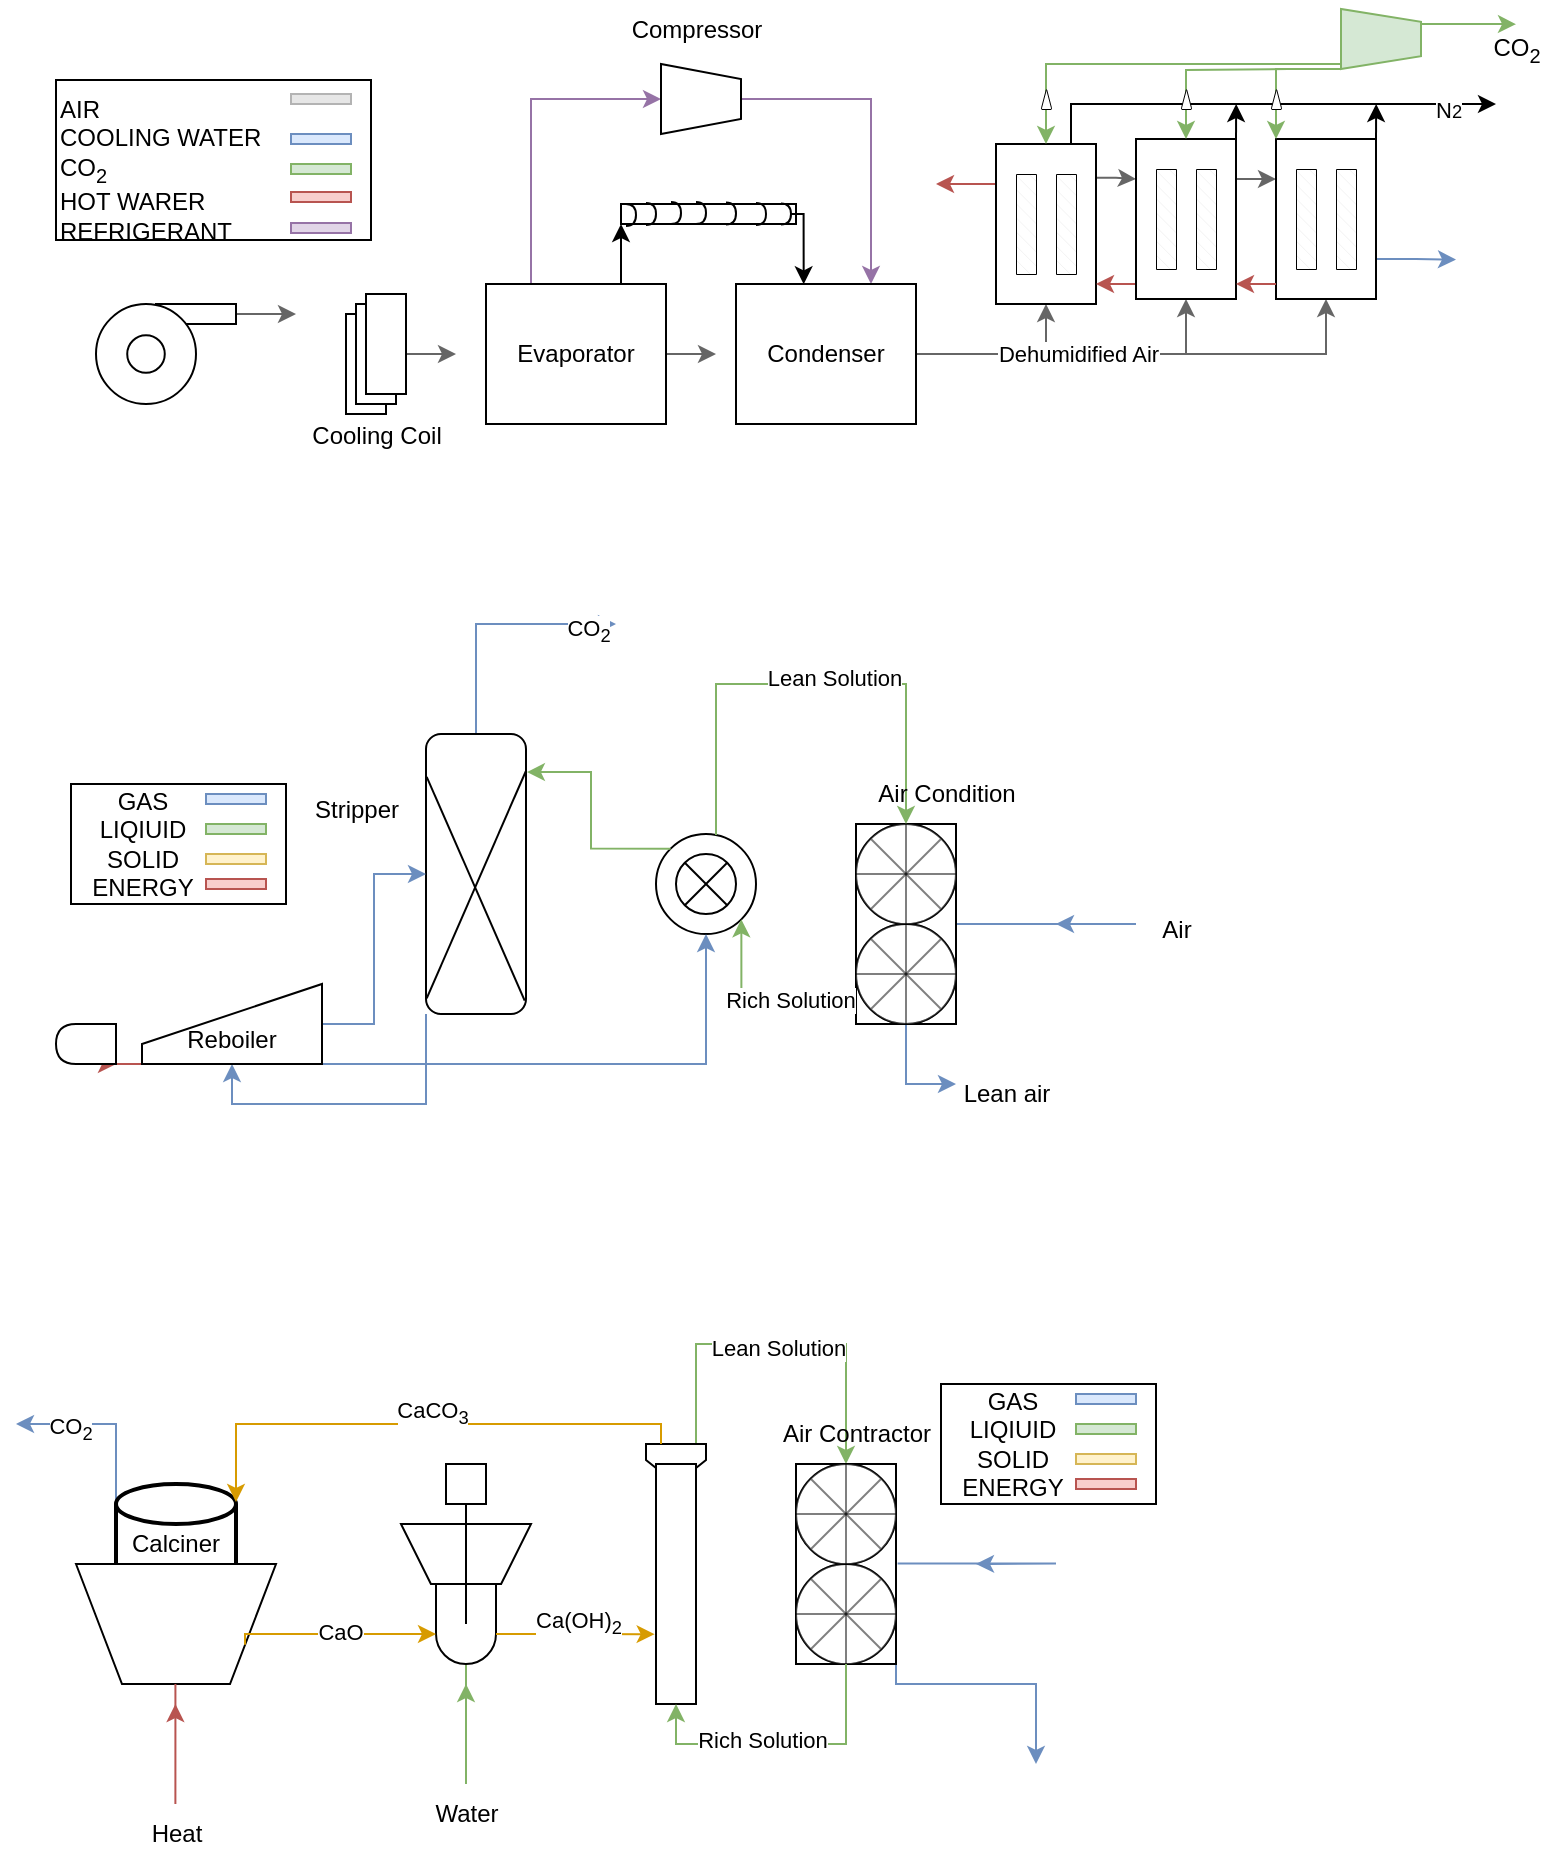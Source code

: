 <mxfile version="24.7.13">
  <diagram name="Page-1" id="CKIFZ2U0hHsz00CgBu6t">
    <mxGraphModel dx="1653" dy="2134" grid="1" gridSize="10" guides="1" tooltips="1" connect="1" arrows="1" fold="1" page="1" pageScale="1" pageWidth="850" pageHeight="1100" math="0" shadow="0">
      <root>
        <mxCell id="0" />
        <mxCell id="1" parent="0" />
        <mxCell id="GlNcMHuyYuU29b3WjzEd-42" style="edgeStyle=orthogonalEdgeStyle;rounded=0;orthogonalLoop=1;jettySize=auto;html=1;entryX=0.5;entryY=0;entryDx=0;entryDy=0;exitX=0.25;exitY=1;exitDx=0;exitDy=0;fillColor=#d5e8d4;strokeColor=#82b366;" edge="1" parent="1" source="GlNcMHuyYuU29b3WjzEd-16" target="GlNcMHuyYuU29b3WjzEd-13">
          <mxGeometry relative="1" as="geometry">
            <Array as="points">
              <mxPoint x="920" y="590" />
              <mxPoint x="920" y="540" />
              <mxPoint x="995" y="540" />
            </Array>
          </mxGeometry>
        </mxCell>
        <mxCell id="GlNcMHuyYuU29b3WjzEd-116" value="Lean Solution" style="edgeLabel;html=1;align=center;verticalAlign=middle;resizable=0;points=[];" vertex="1" connectable="0" parent="GlNcMHuyYuU29b3WjzEd-42">
          <mxGeometry x="-0.007" y="-2" relative="1" as="geometry">
            <mxPoint as="offset" />
          </mxGeometry>
        </mxCell>
        <mxCell id="GlNcMHuyYuU29b3WjzEd-16" value="" style="shape=loopLimit;whiteSpace=wrap;html=1;rotation=-180;" vertex="1" parent="1">
          <mxGeometry x="895" y="590" width="30" height="20" as="geometry" />
        </mxCell>
        <mxCell id="GlNcMHuyYuU29b3WjzEd-108" style="edgeStyle=orthogonalEdgeStyle;rounded=0;orthogonalLoop=1;jettySize=auto;html=1;exitX=0.093;exitY=0.28;exitDx=0;exitDy=0;exitPerimeter=0;fillColor=#dae8fc;strokeColor=#6c8ebf;" edge="1" parent="1" source="GlNcMHuyYuU29b3WjzEd-5">
          <mxGeometry relative="1" as="geometry">
            <mxPoint x="580" y="580" as="targetPoint" />
            <Array as="points">
              <mxPoint x="630" y="627" />
              <mxPoint x="630" y="580" />
            </Array>
          </mxGeometry>
        </mxCell>
        <mxCell id="GlNcMHuyYuU29b3WjzEd-109" value="CO&lt;sub&gt;2&lt;/sub&gt;" style="edgeLabel;html=1;align=center;verticalAlign=middle;resizable=0;points=[];" vertex="1" connectable="0" parent="GlNcMHuyYuU29b3WjzEd-108">
          <mxGeometry x="0.472" y="3" relative="1" as="geometry">
            <mxPoint as="offset" />
          </mxGeometry>
        </mxCell>
        <mxCell id="GlNcMHuyYuU29b3WjzEd-5" value="Calciner" style="strokeWidth=2;html=1;shape=mxgraph.flowchart.database;whiteSpace=wrap;" vertex="1" parent="1">
          <mxGeometry x="630" y="610" width="60" height="60" as="geometry" />
        </mxCell>
        <mxCell id="GlNcMHuyYuU29b3WjzEd-4" value="" style="verticalLabelPosition=middle;verticalAlign=middle;html=1;shape=trapezoid;perimeter=trapezoidPerimeter;whiteSpace=wrap;size=0.23;arcSize=10;flipV=1;labelPosition=center;align=center;" vertex="1" parent="1">
          <mxGeometry x="610" y="650" width="100" height="60" as="geometry" />
        </mxCell>
        <mxCell id="GlNcMHuyYuU29b3WjzEd-51" style="edgeStyle=orthogonalEdgeStyle;rounded=0;orthogonalLoop=1;jettySize=auto;html=1;exitX=0.5;exitY=1;exitDx=0;exitDy=0;exitPerimeter=0;fillColor=#d5e8d4;strokeColor=#82b366;" edge="1" parent="1" source="GlNcMHuyYuU29b3WjzEd-6">
          <mxGeometry relative="1" as="geometry">
            <mxPoint x="805" y="710" as="targetPoint" />
            <Array as="points">
              <mxPoint x="805" y="760" />
              <mxPoint x="805" y="760" />
            </Array>
          </mxGeometry>
        </mxCell>
        <mxCell id="GlNcMHuyYuU29b3WjzEd-6" value="" style="shape=cylinder3;whiteSpace=wrap;html=1;boundedLbl=1;backgroundOutline=1;size=15;lid=0;" vertex="1" parent="1">
          <mxGeometry x="790" y="630" width="30" height="70" as="geometry" />
        </mxCell>
        <mxCell id="GlNcMHuyYuU29b3WjzEd-7" value="" style="verticalLabelPosition=middle;verticalAlign=middle;html=1;shape=trapezoid;perimeter=trapezoidPerimeter;whiteSpace=wrap;size=0.23;arcSize=10;flipV=1;labelPosition=center;align=center;" vertex="1" parent="1">
          <mxGeometry x="772.5" y="630" width="65" height="30" as="geometry" />
        </mxCell>
        <mxCell id="GlNcMHuyYuU29b3WjzEd-9" value="" style="verticalLabelPosition=bottom;verticalAlign=top;html=1;shape=mxgraph.basic.rect;fillColor2=none;strokeWidth=1;size=20;indent=5;" vertex="1" parent="1">
          <mxGeometry x="900" y="600" width="20" height="120" as="geometry" />
        </mxCell>
        <mxCell id="GlNcMHuyYuU29b3WjzEd-14" value="" style="group;fillColor=#dae8fc;strokeColor=#6c8ebf;" vertex="1" connectable="0" parent="1">
          <mxGeometry x="970" y="600" width="50" height="100" as="geometry" />
        </mxCell>
        <mxCell id="GlNcMHuyYuU29b3WjzEd-41" style="edgeStyle=orthogonalEdgeStyle;rounded=0;orthogonalLoop=1;jettySize=auto;html=1;fillColor=#dae8fc;strokeColor=#6c8ebf;" edge="1" parent="GlNcMHuyYuU29b3WjzEd-14" source="GlNcMHuyYuU29b3WjzEd-8">
          <mxGeometry relative="1" as="geometry">
            <mxPoint x="120" y="150" as="targetPoint" />
            <Array as="points">
              <mxPoint x="50" y="110" />
              <mxPoint x="120" y="110" />
            </Array>
          </mxGeometry>
        </mxCell>
        <mxCell id="GlNcMHuyYuU29b3WjzEd-8" value="" style="verticalLabelPosition=bottom;verticalAlign=top;html=1;shape=mxgraph.basic.rect;fillColor2=none;strokeWidth=1;size=20;indent=5;" vertex="1" parent="GlNcMHuyYuU29b3WjzEd-14">
          <mxGeometry width="50" height="100" as="geometry" />
        </mxCell>
        <mxCell id="GlNcMHuyYuU29b3WjzEd-10" value="" style="shape=sumEllipse;perimeter=ellipsePerimeter;whiteSpace=wrap;html=1;backgroundOutline=1;" vertex="1" parent="GlNcMHuyYuU29b3WjzEd-14">
          <mxGeometry y="50" width="50" height="50" as="geometry" />
        </mxCell>
        <mxCell id="GlNcMHuyYuU29b3WjzEd-11" value="" style="shape=orEllipse;perimeter=ellipsePerimeter;whiteSpace=wrap;html=1;backgroundOutline=1;opacity=50;" vertex="1" parent="GlNcMHuyYuU29b3WjzEd-14">
          <mxGeometry y="50" width="50" height="50" as="geometry" />
        </mxCell>
        <mxCell id="GlNcMHuyYuU29b3WjzEd-12" value="" style="shape=sumEllipse;perimeter=ellipsePerimeter;whiteSpace=wrap;html=1;backgroundOutline=1;" vertex="1" parent="GlNcMHuyYuU29b3WjzEd-14">
          <mxGeometry width="50" height="50" as="geometry" />
        </mxCell>
        <mxCell id="GlNcMHuyYuU29b3WjzEd-13" value="" style="shape=orEllipse;perimeter=ellipsePerimeter;whiteSpace=wrap;html=1;backgroundOutline=1;opacity=50;" vertex="1" parent="GlNcMHuyYuU29b3WjzEd-14">
          <mxGeometry width="50" height="50" as="geometry" />
        </mxCell>
        <mxCell id="GlNcMHuyYuU29b3WjzEd-29" style="edgeStyle=orthogonalEdgeStyle;rounded=0;orthogonalLoop=1;jettySize=auto;html=1;exitX=0;exitY=0;exitDx=0;exitDy=0;entryX=0.5;entryY=1;entryDx=0;entryDy=0;fillColor=#dae8fc;strokeColor=#6c8ebf;" edge="1" parent="1" source="GlNcMHuyYuU29b3WjzEd-17" target="GlNcMHuyYuU29b3WjzEd-25">
          <mxGeometry relative="1" as="geometry" />
        </mxCell>
        <mxCell id="GlNcMHuyYuU29b3WjzEd-31" style="edgeStyle=orthogonalEdgeStyle;rounded=0;orthogonalLoop=1;jettySize=auto;html=1;exitX=1;exitY=0.5;exitDx=0;exitDy=0;fillColor=#dae8fc;strokeColor=#6c8ebf;" edge="1" parent="1" source="GlNcMHuyYuU29b3WjzEd-17">
          <mxGeometry relative="1" as="geometry">
            <mxPoint x="880" y="180" as="targetPoint" />
            <Array as="points">
              <mxPoint x="810" y="180" />
              <mxPoint x="871" y="180" />
            </Array>
          </mxGeometry>
        </mxCell>
        <mxCell id="GlNcMHuyYuU29b3WjzEd-121" value="CO&lt;sub&gt;2&lt;/sub&gt;" style="edgeLabel;html=1;align=center;verticalAlign=middle;resizable=0;points=[];" vertex="1" connectable="0" parent="GlNcMHuyYuU29b3WjzEd-31">
          <mxGeometry x="0.764" y="-4" relative="1" as="geometry">
            <mxPoint as="offset" />
          </mxGeometry>
        </mxCell>
        <mxCell id="GlNcMHuyYuU29b3WjzEd-17" value="" style="rounded=1;whiteSpace=wrap;html=1;rotation=-90;" vertex="1" parent="1">
          <mxGeometry x="740" y="280" width="140" height="50" as="geometry" />
        </mxCell>
        <mxCell id="GlNcMHuyYuU29b3WjzEd-18" value="" style="group" vertex="1" connectable="0" parent="1">
          <mxGeometry x="1000" y="280" width="50" height="100" as="geometry" />
        </mxCell>
        <mxCell id="GlNcMHuyYuU29b3WjzEd-36" style="edgeStyle=orthogonalEdgeStyle;rounded=0;orthogonalLoop=1;jettySize=auto;html=1;fillColor=#dae8fc;strokeColor=#6c8ebf;" edge="1" parent="GlNcMHuyYuU29b3WjzEd-18" source="GlNcMHuyYuU29b3WjzEd-19">
          <mxGeometry relative="1" as="geometry">
            <mxPoint x="50" y="130" as="targetPoint" />
            <Array as="points">
              <mxPoint x="25" y="130" />
            </Array>
          </mxGeometry>
        </mxCell>
        <mxCell id="GlNcMHuyYuU29b3WjzEd-37" style="edgeStyle=orthogonalEdgeStyle;rounded=0;orthogonalLoop=1;jettySize=auto;html=1;flowAnimation=0;fillColor=#dae8fc;strokeColor=#6c8ebf;" edge="1" parent="GlNcMHuyYuU29b3WjzEd-18" source="GlNcMHuyYuU29b3WjzEd-19">
          <mxGeometry relative="1" as="geometry">
            <mxPoint x="100" y="50" as="targetPoint" />
            <Array as="points">
              <mxPoint x="140" y="50" />
              <mxPoint x="140" y="50" />
            </Array>
          </mxGeometry>
        </mxCell>
        <mxCell id="GlNcMHuyYuU29b3WjzEd-19" value="" style="verticalLabelPosition=bottom;verticalAlign=top;html=1;shape=mxgraph.basic.rect;fillColor2=none;strokeWidth=1;size=20;indent=5;" vertex="1" parent="GlNcMHuyYuU29b3WjzEd-18">
          <mxGeometry width="50" height="100" as="geometry" />
        </mxCell>
        <mxCell id="GlNcMHuyYuU29b3WjzEd-20" value="" style="shape=sumEllipse;perimeter=ellipsePerimeter;whiteSpace=wrap;html=1;backgroundOutline=1;" vertex="1" parent="GlNcMHuyYuU29b3WjzEd-18">
          <mxGeometry y="50" width="50" height="50" as="geometry" />
        </mxCell>
        <mxCell id="GlNcMHuyYuU29b3WjzEd-21" value="" style="shape=orEllipse;perimeter=ellipsePerimeter;whiteSpace=wrap;html=1;backgroundOutline=1;opacity=50;" vertex="1" parent="GlNcMHuyYuU29b3WjzEd-18">
          <mxGeometry y="50" width="50" height="50" as="geometry" />
        </mxCell>
        <mxCell id="GlNcMHuyYuU29b3WjzEd-22" value="" style="shape=sumEllipse;perimeter=ellipsePerimeter;whiteSpace=wrap;html=1;backgroundOutline=1;" vertex="1" parent="GlNcMHuyYuU29b3WjzEd-18">
          <mxGeometry width="50" height="50" as="geometry" />
        </mxCell>
        <mxCell id="GlNcMHuyYuU29b3WjzEd-23" value="" style="shape=orEllipse;perimeter=ellipsePerimeter;whiteSpace=wrap;html=1;backgroundOutline=1;opacity=50;" vertex="1" parent="GlNcMHuyYuU29b3WjzEd-18">
          <mxGeometry width="50" height="50" as="geometry" />
        </mxCell>
        <mxCell id="GlNcMHuyYuU29b3WjzEd-24" value="" style="ellipse;whiteSpace=wrap;html=1;aspect=fixed;" vertex="1" parent="1">
          <mxGeometry x="900" y="285" width="50" height="50" as="geometry" />
        </mxCell>
        <mxCell id="GlNcMHuyYuU29b3WjzEd-27" style="edgeStyle=orthogonalEdgeStyle;rounded=0;orthogonalLoop=1;jettySize=auto;html=1;exitX=0;exitY=1;exitDx=0;exitDy=0;entryX=0;entryY=0;entryDx=0;entryDy=0;fillColor=#f8cecc;strokeColor=#b85450;" edge="1" parent="1" source="GlNcMHuyYuU29b3WjzEd-25" target="GlNcMHuyYuU29b3WjzEd-26">
          <mxGeometry relative="1" as="geometry">
            <Array as="points">
              <mxPoint x="620" y="400" />
              <mxPoint x="620" y="400" />
            </Array>
          </mxGeometry>
        </mxCell>
        <mxCell id="GlNcMHuyYuU29b3WjzEd-28" style="edgeStyle=orthogonalEdgeStyle;rounded=0;orthogonalLoop=1;jettySize=auto;html=1;entryX=0.5;entryY=0;entryDx=0;entryDy=0;fillColor=#dae8fc;strokeColor=#6c8ebf;" edge="1" parent="1" source="GlNcMHuyYuU29b3WjzEd-25" target="GlNcMHuyYuU29b3WjzEd-17">
          <mxGeometry relative="1" as="geometry" />
        </mxCell>
        <mxCell id="GlNcMHuyYuU29b3WjzEd-30" style="edgeStyle=orthogonalEdgeStyle;rounded=0;orthogonalLoop=1;jettySize=auto;html=1;exitX=1;exitY=1;exitDx=0;exitDy=0;entryX=0.5;entryY=1;entryDx=0;entryDy=0;fillColor=#dae8fc;strokeColor=#6c8ebf;" edge="1" parent="1" source="GlNcMHuyYuU29b3WjzEd-25" target="GlNcMHuyYuU29b3WjzEd-24">
          <mxGeometry relative="1" as="geometry">
            <Array as="points">
              <mxPoint x="925" y="400" />
            </Array>
          </mxGeometry>
        </mxCell>
        <mxCell id="GlNcMHuyYuU29b3WjzEd-25" value="&lt;div&gt;&lt;br&gt;&lt;/div&gt;Reboiler" style="shape=manualInput;whiteSpace=wrap;html=1;" vertex="1" parent="1">
          <mxGeometry x="643" y="360" width="90" height="40" as="geometry" />
        </mxCell>
        <mxCell id="GlNcMHuyYuU29b3WjzEd-26" value="" style="shape=delay;whiteSpace=wrap;html=1;rotation=-180;" vertex="1" parent="1">
          <mxGeometry x="600" y="380" width="30" height="20" as="geometry" />
        </mxCell>
        <mxCell id="GlNcMHuyYuU29b3WjzEd-34" style="edgeStyle=orthogonalEdgeStyle;rounded=0;orthogonalLoop=1;jettySize=auto;html=1;entryX=0.5;entryY=0;entryDx=0;entryDy=0;fillColor=#d5e8d4;strokeColor=#82b366;" edge="1" parent="1" source="GlNcMHuyYuU29b3WjzEd-24" target="GlNcMHuyYuU29b3WjzEd-23">
          <mxGeometry relative="1" as="geometry">
            <Array as="points">
              <mxPoint x="930" y="210" />
              <mxPoint x="1025" y="210" />
            </Array>
          </mxGeometry>
        </mxCell>
        <mxCell id="GlNcMHuyYuU29b3WjzEd-125" value="Lean Solution" style="edgeLabel;html=1;align=center;verticalAlign=middle;resizable=0;points=[];" vertex="1" connectable="0" parent="GlNcMHuyYuU29b3WjzEd-34">
          <mxGeometry x="0.118" y="3" relative="1" as="geometry">
            <mxPoint as="offset" />
          </mxGeometry>
        </mxCell>
        <mxCell id="GlNcMHuyYuU29b3WjzEd-35" style="edgeStyle=orthogonalEdgeStyle;rounded=0;orthogonalLoop=1;jettySize=auto;html=1;entryX=1;entryY=1;entryDx=0;entryDy=0;fillColor=#d5e8d4;strokeColor=#82b366;" edge="1" parent="1" source="GlNcMHuyYuU29b3WjzEd-19" target="GlNcMHuyYuU29b3WjzEd-24">
          <mxGeometry relative="1" as="geometry">
            <Array as="points">
              <mxPoint x="943" y="370" />
            </Array>
          </mxGeometry>
        </mxCell>
        <mxCell id="GlNcMHuyYuU29b3WjzEd-126" value="Rich Solution" style="edgeLabel;html=1;align=center;verticalAlign=middle;resizable=0;points=[];" vertex="1" connectable="0" parent="GlNcMHuyYuU29b3WjzEd-35">
          <mxGeometry x="-0.335" y="-2" relative="1" as="geometry">
            <mxPoint as="offset" />
          </mxGeometry>
        </mxCell>
        <mxCell id="GlNcMHuyYuU29b3WjzEd-65" style="edgeStyle=orthogonalEdgeStyle;rounded=0;orthogonalLoop=1;jettySize=auto;html=1;fillColor=#f5f5f5;strokeColor=#666666;" edge="1" parent="1" source="GlNcMHuyYuU29b3WjzEd-39">
          <mxGeometry relative="1" as="geometry">
            <mxPoint x="930" y="45" as="targetPoint" />
          </mxGeometry>
        </mxCell>
        <mxCell id="GlNcMHuyYuU29b3WjzEd-67" style="edgeStyle=orthogonalEdgeStyle;rounded=0;orthogonalLoop=1;jettySize=auto;html=1;exitX=0.25;exitY=0;exitDx=0;exitDy=0;entryX=0.5;entryY=0;entryDx=0;entryDy=0;fillColor=#e1d5e7;strokeColor=#9673a6;" edge="1" parent="1" source="GlNcMHuyYuU29b3WjzEd-39" target="GlNcMHuyYuU29b3WjzEd-58">
          <mxGeometry relative="1" as="geometry" />
        </mxCell>
        <mxCell id="GlNcMHuyYuU29b3WjzEd-69" style="edgeStyle=orthogonalEdgeStyle;rounded=0;orthogonalLoop=1;jettySize=auto;html=1;exitX=0.75;exitY=0;exitDx=0;exitDy=0;entryX=0;entryY=1;entryDx=0;entryDy=0;" edge="1" parent="1" source="GlNcMHuyYuU29b3WjzEd-39" target="GlNcMHuyYuU29b3WjzEd-59">
          <mxGeometry relative="1" as="geometry" />
        </mxCell>
        <mxCell id="GlNcMHuyYuU29b3WjzEd-39" value="Evaporator" style="rounded=0;whiteSpace=wrap;html=1;" vertex="1" parent="1">
          <mxGeometry x="815" y="10" width="90" height="70" as="geometry" />
        </mxCell>
        <mxCell id="GlNcMHuyYuU29b3WjzEd-40" style="edgeStyle=orthogonalEdgeStyle;rounded=0;orthogonalLoop=1;jettySize=auto;html=1;entryX=0.5;entryY=1;entryDx=0;entryDy=0;entryPerimeter=0;fillColor=#d5e8d4;strokeColor=#82b366;" edge="1" parent="1" source="GlNcMHuyYuU29b3WjzEd-8" target="GlNcMHuyYuU29b3WjzEd-9">
          <mxGeometry relative="1" as="geometry">
            <Array as="points">
              <mxPoint x="995" y="740" />
              <mxPoint x="910" y="740" />
            </Array>
          </mxGeometry>
        </mxCell>
        <mxCell id="GlNcMHuyYuU29b3WjzEd-117" value="Rich Solution" style="edgeLabel;html=1;align=center;verticalAlign=middle;resizable=0;points=[];" vertex="1" connectable="0" parent="GlNcMHuyYuU29b3WjzEd-40">
          <mxGeometry x="0.138" y="-2" relative="1" as="geometry">
            <mxPoint as="offset" />
          </mxGeometry>
        </mxCell>
        <mxCell id="GlNcMHuyYuU29b3WjzEd-43" style="edgeStyle=orthogonalEdgeStyle;rounded=0;orthogonalLoop=1;jettySize=auto;html=1;exitX=0.75;exitY=1;exitDx=0;exitDy=0;entryX=1;entryY=0.15;entryDx=0;entryDy=0;entryPerimeter=0;fillColor=#ffe6cc;strokeColor=#d79b00;" edge="1" parent="1" source="GlNcMHuyYuU29b3WjzEd-16" target="GlNcMHuyYuU29b3WjzEd-5">
          <mxGeometry relative="1" as="geometry">
            <Array as="points">
              <mxPoint x="902" y="580" />
              <mxPoint x="690" y="580" />
            </Array>
          </mxGeometry>
        </mxCell>
        <mxCell id="GlNcMHuyYuU29b3WjzEd-106" value="CaCO&lt;sub&gt;3&lt;/sub&gt;" style="edgeLabel;html=1;align=center;verticalAlign=middle;resizable=0;points=[];" vertex="1" connectable="0" parent="GlNcMHuyYuU29b3WjzEd-43">
          <mxGeometry x="-0.039" y="-5" relative="1" as="geometry">
            <mxPoint x="1" as="offset" />
          </mxGeometry>
        </mxCell>
        <mxCell id="GlNcMHuyYuU29b3WjzEd-44" value="" style="shape=image;html=1;verticalAlign=top;verticalLabelPosition=bottom;labelBackgroundColor=#ffffff;imageAspect=0;aspect=fixed;image=https://cdn2.iconfinder.com/data/icons/boxicons-regular-vol-2/24/bx-infinite-128.png" vertex="1" parent="1">
          <mxGeometry x="795" y="670" width="20" height="20" as="geometry" />
        </mxCell>
        <mxCell id="GlNcMHuyYuU29b3WjzEd-45" value="" style="rounded=0;whiteSpace=wrap;html=1;" vertex="1" parent="1">
          <mxGeometry x="795" y="600" width="20" height="20" as="geometry" />
        </mxCell>
        <mxCell id="GlNcMHuyYuU29b3WjzEd-46" value="" style="endArrow=none;html=1;rounded=0;entryX=0.5;entryY=1;entryDx=0;entryDy=0;" edge="1" parent="1" target="GlNcMHuyYuU29b3WjzEd-45">
          <mxGeometry width="50" height="50" relative="1" as="geometry">
            <mxPoint x="805" y="680" as="sourcePoint" />
            <mxPoint x="620" y="600" as="targetPoint" />
          </mxGeometry>
        </mxCell>
        <mxCell id="GlNcMHuyYuU29b3WjzEd-49" style="edgeStyle=orthogonalEdgeStyle;rounded=0;orthogonalLoop=1;jettySize=auto;html=1;exitX=1;exitY=1;exitDx=0;exitDy=-15;exitPerimeter=0;entryX=-0.033;entryY=0.709;entryDx=0;entryDy=0;entryPerimeter=0;fillColor=#ffe6cc;strokeColor=#d79b00;" edge="1" parent="1" source="GlNcMHuyYuU29b3WjzEd-6" target="GlNcMHuyYuU29b3WjzEd-9">
          <mxGeometry relative="1" as="geometry" />
        </mxCell>
        <mxCell id="GlNcMHuyYuU29b3WjzEd-113" value="Ca(OH)&lt;sub&gt;2&lt;/sub&gt;" style="edgeLabel;html=1;align=center;verticalAlign=middle;resizable=0;points=[];" vertex="1" connectable="0" parent="GlNcMHuyYuU29b3WjzEd-49">
          <mxGeometry x="0.299" relative="1" as="geometry">
            <mxPoint x="-11" y="-5" as="offset" />
          </mxGeometry>
        </mxCell>
        <mxCell id="GlNcMHuyYuU29b3WjzEd-50" style="edgeStyle=orthogonalEdgeStyle;rounded=0;orthogonalLoop=1;jettySize=auto;html=1;exitX=1;exitY=0.75;exitDx=0;exitDy=0;entryX=0;entryY=1;entryDx=0;entryDy=-15;entryPerimeter=0;fillColor=#ffe6cc;strokeColor=#d79b00;" edge="1" parent="1" source="GlNcMHuyYuU29b3WjzEd-4" target="GlNcMHuyYuU29b3WjzEd-6">
          <mxGeometry relative="1" as="geometry">
            <Array as="points">
              <mxPoint x="695" y="685" />
            </Array>
          </mxGeometry>
        </mxCell>
        <mxCell id="GlNcMHuyYuU29b3WjzEd-112" value="CaO" style="edgeLabel;html=1;align=center;verticalAlign=middle;resizable=0;points=[];" vertex="1" connectable="0" parent="GlNcMHuyYuU29b3WjzEd-50">
          <mxGeometry x="0.053" y="1" relative="1" as="geometry">
            <mxPoint as="offset" />
          </mxGeometry>
        </mxCell>
        <mxCell id="GlNcMHuyYuU29b3WjzEd-52" style="edgeStyle=orthogonalEdgeStyle;rounded=0;orthogonalLoop=1;jettySize=auto;html=1;exitX=0.5;exitY=1;exitDx=0;exitDy=0;exitPerimeter=0;fillColor=#f8cecc;strokeColor=#b85450;" edge="1" parent="1">
          <mxGeometry relative="1" as="geometry">
            <mxPoint x="659.71" y="720" as="targetPoint" />
            <mxPoint x="659.71" y="710" as="sourcePoint" />
            <Array as="points">
              <mxPoint x="659.71" y="770" />
              <mxPoint x="659.71" y="770" />
            </Array>
          </mxGeometry>
        </mxCell>
        <mxCell id="GlNcMHuyYuU29b3WjzEd-53" style="edgeStyle=orthogonalEdgeStyle;rounded=0;orthogonalLoop=1;jettySize=auto;html=1;exitX=1.016;exitY=0.497;exitDx=0;exitDy=0;exitPerimeter=0;fillColor=#dae8fc;strokeColor=#6c8ebf;" edge="1" parent="1" source="GlNcMHuyYuU29b3WjzEd-8">
          <mxGeometry relative="1" as="geometry">
            <mxPoint x="1060" y="650" as="targetPoint" />
            <mxPoint x="1100.04" y="620" as="sourcePoint" />
            <Array as="points">
              <mxPoint x="1100" y="650" />
            </Array>
          </mxGeometry>
        </mxCell>
        <mxCell id="GlNcMHuyYuU29b3WjzEd-55" value="" style="rounded=0;whiteSpace=wrap;html=1;align=left;" vertex="1" parent="1">
          <mxGeometry x="1042.5" y="560" width="107.5" height="60" as="geometry" />
        </mxCell>
        <mxCell id="GlNcMHuyYuU29b3WjzEd-68" style="edgeStyle=orthogonalEdgeStyle;rounded=0;orthogonalLoop=1;jettySize=auto;html=1;entryX=0.75;entryY=0;entryDx=0;entryDy=0;fillColor=#e1d5e7;strokeColor=#9673a6;" edge="1" parent="1" source="GlNcMHuyYuU29b3WjzEd-58" target="GlNcMHuyYuU29b3WjzEd-60">
          <mxGeometry relative="1" as="geometry">
            <Array as="points">
              <mxPoint x="1008" y="-82" />
            </Array>
          </mxGeometry>
        </mxCell>
        <mxCell id="GlNcMHuyYuU29b3WjzEd-58" value="" style="verticalLabelPosition=middle;verticalAlign=middle;html=1;shape=trapezoid;perimeter=trapezoidPerimeter;whiteSpace=wrap;size=0.214;arcSize=10;flipV=1;labelPosition=center;align=center;rotation=-90;" vertex="1" parent="1">
          <mxGeometry x="905" y="-102.5" width="35" height="40" as="geometry" />
        </mxCell>
        <mxCell id="GlNcMHuyYuU29b3WjzEd-59" value="" style="rounded=0;whiteSpace=wrap;html=1;" vertex="1" parent="1">
          <mxGeometry x="882.5" y="-30" width="87.5" height="10" as="geometry" />
        </mxCell>
        <mxCell id="GlNcMHuyYuU29b3WjzEd-90" style="edgeStyle=orthogonalEdgeStyle;rounded=0;orthogonalLoop=1;jettySize=auto;html=1;exitX=1;exitY=0.5;exitDx=0;exitDy=0;entryX=0.5;entryY=1;entryDx=0;entryDy=0;fillColor=#f5f5f5;strokeColor=#666666;" edge="1" parent="1" source="GlNcMHuyYuU29b3WjzEd-60" target="GlNcMHuyYuU29b3WjzEd-86">
          <mxGeometry relative="1" as="geometry" />
        </mxCell>
        <mxCell id="GlNcMHuyYuU29b3WjzEd-104" style="edgeStyle=orthogonalEdgeStyle;rounded=0;orthogonalLoop=1;jettySize=auto;html=1;entryX=0.5;entryY=1;entryDx=0;entryDy=0;fillColor=#f5f5f5;strokeColor=#666666;" edge="1" parent="1" source="GlNcMHuyYuU29b3WjzEd-60" target="GlNcMHuyYuU29b3WjzEd-97">
          <mxGeometry relative="1" as="geometry" />
        </mxCell>
        <mxCell id="GlNcMHuyYuU29b3WjzEd-105" style="edgeStyle=orthogonalEdgeStyle;rounded=0;orthogonalLoop=1;jettySize=auto;html=1;entryX=0.5;entryY=1;entryDx=0;entryDy=0;fillColor=#f5f5f5;strokeColor=#666666;" edge="1" parent="1" source="GlNcMHuyYuU29b3WjzEd-60" target="GlNcMHuyYuU29b3WjzEd-100">
          <mxGeometry relative="1" as="geometry" />
        </mxCell>
        <mxCell id="GlNcMHuyYuU29b3WjzEd-154" value="Dehumidified Air" style="edgeLabel;html=1;align=center;verticalAlign=middle;resizable=0;points=[];" vertex="1" connectable="0" parent="GlNcMHuyYuU29b3WjzEd-105">
          <mxGeometry x="-0.781" relative="1" as="geometry">
            <mxPoint x="55" as="offset" />
          </mxGeometry>
        </mxCell>
        <mxCell id="GlNcMHuyYuU29b3WjzEd-60" value="Condenser" style="rounded=0;whiteSpace=wrap;html=1;" vertex="1" parent="1">
          <mxGeometry x="940" y="10" width="90" height="70" as="geometry" />
        </mxCell>
        <mxCell id="GlNcMHuyYuU29b3WjzEd-64" style="edgeStyle=orthogonalEdgeStyle;rounded=0;orthogonalLoop=1;jettySize=auto;html=1;fillColor=#f5f5f5;strokeColor=#666666;" edge="1" parent="1" source="GlNcMHuyYuU29b3WjzEd-62">
          <mxGeometry relative="1" as="geometry">
            <mxPoint x="800" y="45" as="targetPoint" />
          </mxGeometry>
        </mxCell>
        <mxCell id="GlNcMHuyYuU29b3WjzEd-62" value="" style="verticalLabelPosition=bottom;verticalAlign=top;html=1;shape=mxgraph.basic.layered_rect;dx=10;outlineConnect=0;whiteSpace=wrap;rotation=90;" vertex="1" parent="1">
          <mxGeometry x="730" y="30" width="60" height="30" as="geometry" />
        </mxCell>
        <mxCell id="GlNcMHuyYuU29b3WjzEd-85" style="edgeStyle=orthogonalEdgeStyle;rounded=0;orthogonalLoop=1;jettySize=auto;html=1;fillColor=#f5f5f5;strokeColor=#666666;" edge="1" parent="1" source="GlNcMHuyYuU29b3WjzEd-63">
          <mxGeometry relative="1" as="geometry">
            <mxPoint x="720" y="25" as="targetPoint" />
          </mxGeometry>
        </mxCell>
        <mxCell id="GlNcMHuyYuU29b3WjzEd-63" value="" style="verticalLabelPosition=bottom;verticalAlign=top;html=1;shape=mxgraph.basic.rect;fillColor2=none;strokeWidth=1;size=20;indent=63.7;" vertex="1" parent="1">
          <mxGeometry x="650" y="20" width="40" height="10" as="geometry" />
        </mxCell>
        <mxCell id="GlNcMHuyYuU29b3WjzEd-61" value="" style="verticalLabelPosition=bottom;verticalAlign=top;html=1;shape=mxgraph.basic.donut;dx=15.61;" vertex="1" parent="1">
          <mxGeometry x="620" y="20" width="50" height="50" as="geometry" />
        </mxCell>
        <mxCell id="GlNcMHuyYuU29b3WjzEd-71" value="" style="shape=requiredInterface;html=1;verticalLabelPosition=bottom;sketch=0;" vertex="1" parent="1">
          <mxGeometry x="885" y="-30" width="5" height="11" as="geometry" />
        </mxCell>
        <mxCell id="GlNcMHuyYuU29b3WjzEd-73" value="" style="shape=requiredInterface;html=1;verticalLabelPosition=bottom;sketch=0;" vertex="1" parent="1">
          <mxGeometry x="895" y="-30.5" width="5" height="11" as="geometry" />
        </mxCell>
        <mxCell id="GlNcMHuyYuU29b3WjzEd-74" value="" style="shape=requiredInterface;html=1;verticalLabelPosition=bottom;sketch=0;" vertex="1" parent="1">
          <mxGeometry x="907.5" y="-31" width="5" height="11" as="geometry" />
        </mxCell>
        <mxCell id="GlNcMHuyYuU29b3WjzEd-75" value="" style="shape=requiredInterface;html=1;verticalLabelPosition=bottom;sketch=0;" vertex="1" parent="1">
          <mxGeometry x="920" y="-31" width="5" height="11" as="geometry" />
        </mxCell>
        <mxCell id="GlNcMHuyYuU29b3WjzEd-76" value="" style="shape=requiredInterface;html=1;verticalLabelPosition=bottom;sketch=0;" vertex="1" parent="1">
          <mxGeometry x="935" y="-30.75" width="5" height="11" as="geometry" />
        </mxCell>
        <mxCell id="GlNcMHuyYuU29b3WjzEd-77" value="" style="shape=requiredInterface;html=1;verticalLabelPosition=bottom;sketch=0;" vertex="1" parent="1">
          <mxGeometry x="950" y="-30.5" width="5" height="11" as="geometry" />
        </mxCell>
        <mxCell id="GlNcMHuyYuU29b3WjzEd-78" value="" style="shape=requiredInterface;html=1;verticalLabelPosition=bottom;sketch=0;" vertex="1" parent="1">
          <mxGeometry x="962.5" y="-30.25" width="5" height="10.5" as="geometry" />
        </mxCell>
        <mxCell id="GlNcMHuyYuU29b3WjzEd-83" style="edgeStyle=orthogonalEdgeStyle;rounded=0;orthogonalLoop=1;jettySize=auto;html=1;exitX=1;exitY=0.5;exitDx=0;exitDy=0;exitPerimeter=0;entryX=0.376;entryY=0.002;entryDx=0;entryDy=0;entryPerimeter=0;" edge="1" parent="1" source="GlNcMHuyYuU29b3WjzEd-78" target="GlNcMHuyYuU29b3WjzEd-60">
          <mxGeometry relative="1" as="geometry" />
        </mxCell>
        <mxCell id="GlNcMHuyYuU29b3WjzEd-91" style="edgeStyle=orthogonalEdgeStyle;rounded=0;orthogonalLoop=1;jettySize=auto;html=1;exitX=0;exitY=0.25;exitDx=0;exitDy=0;fillColor=#f8cecc;strokeColor=#b85450;" edge="1" parent="1" source="GlNcMHuyYuU29b3WjzEd-86">
          <mxGeometry relative="1" as="geometry">
            <mxPoint x="1040" y="-40" as="targetPoint" />
          </mxGeometry>
        </mxCell>
        <mxCell id="GlNcMHuyYuU29b3WjzEd-157" style="edgeStyle=orthogonalEdgeStyle;rounded=0;orthogonalLoop=1;jettySize=auto;html=1;exitX=1.007;exitY=0.211;exitDx=0;exitDy=0;entryX=0;entryY=0.25;entryDx=0;entryDy=0;fillColor=#f5f5f5;strokeColor=#666666;exitPerimeter=0;" edge="1" parent="1" source="GlNcMHuyYuU29b3WjzEd-86" target="GlNcMHuyYuU29b3WjzEd-97">
          <mxGeometry relative="1" as="geometry">
            <Array as="points">
              <mxPoint x="1130" y="-43" />
            </Array>
          </mxGeometry>
        </mxCell>
        <mxCell id="GlNcMHuyYuU29b3WjzEd-159" style="edgeStyle=orthogonalEdgeStyle;rounded=0;orthogonalLoop=1;jettySize=auto;html=1;exitX=0.75;exitY=0;exitDx=0;exitDy=0;" edge="1" parent="1" source="GlNcMHuyYuU29b3WjzEd-86">
          <mxGeometry relative="1" as="geometry">
            <mxPoint x="1320" y="-80" as="targetPoint" />
            <Array as="points">
              <mxPoint x="1107" y="-80" />
            </Array>
          </mxGeometry>
        </mxCell>
        <mxCell id="GlNcMHuyYuU29b3WjzEd-165" value="&lt;sub&gt;&lt;span style=&quot;font-size: 11px;&quot;&gt;N&lt;/span&gt;2&lt;/sub&gt;" style="edgeLabel;html=1;align=center;verticalAlign=middle;resizable=0;points=[];" vertex="1" connectable="0" parent="GlNcMHuyYuU29b3WjzEd-159">
          <mxGeometry x="0.795" y="-1" relative="1" as="geometry">
            <mxPoint as="offset" />
          </mxGeometry>
        </mxCell>
        <mxCell id="GlNcMHuyYuU29b3WjzEd-86" value="" style="rounded=0;whiteSpace=wrap;html=1;" vertex="1" parent="1">
          <mxGeometry x="1070" y="-60" width="50" height="80" as="geometry" />
        </mxCell>
        <mxCell id="GlNcMHuyYuU29b3WjzEd-92" style="edgeStyle=orthogonalEdgeStyle;rounded=0;orthogonalLoop=1;jettySize=auto;html=1;entryX=1;entryY=0.5;entryDx=0;entryDy=0;fillColor=#f8cecc;strokeColor=#b85450;" edge="1" parent="1">
          <mxGeometry relative="1" as="geometry">
            <mxPoint x="1140.0" y="10" as="sourcePoint" />
            <mxPoint x="1120.0" y="10" as="targetPoint" />
          </mxGeometry>
        </mxCell>
        <mxCell id="GlNcMHuyYuU29b3WjzEd-94" value="" style="verticalLabelPosition=bottom;verticalAlign=top;html=1;shape=mxgraph.basic.patternFillRect;fillStyle=diag;step=5;fillStrokeWidth=0.2;fillStrokeColor=#dddddd;rotation=-90;strokeWidth=0.5;" vertex="1" parent="1">
          <mxGeometry x="1060" y="-25" width="50" height="10" as="geometry" />
        </mxCell>
        <mxCell id="GlNcMHuyYuU29b3WjzEd-95" value="" style="verticalLabelPosition=bottom;verticalAlign=top;html=1;shape=mxgraph.basic.patternFillRect;fillStyle=diag;step=5;fillStrokeWidth=0.2;fillStrokeColor=#dddddd;rotation=-90;strokeWidth=0.5;" vertex="1" parent="1">
          <mxGeometry x="1080" y="-25" width="50" height="10" as="geometry" />
        </mxCell>
        <mxCell id="GlNcMHuyYuU29b3WjzEd-158" style="edgeStyle=orthogonalEdgeStyle;rounded=0;orthogonalLoop=1;jettySize=auto;html=1;exitX=1;exitY=0.25;exitDx=0;exitDy=0;entryX=0;entryY=0.25;entryDx=0;entryDy=0;fillColor=#f5f5f5;strokeColor=#666666;" edge="1" parent="1" source="GlNcMHuyYuU29b3WjzEd-97" target="GlNcMHuyYuU29b3WjzEd-100">
          <mxGeometry relative="1" as="geometry" />
        </mxCell>
        <mxCell id="GlNcMHuyYuU29b3WjzEd-161" style="edgeStyle=orthogonalEdgeStyle;rounded=0;orthogonalLoop=1;jettySize=auto;html=1;exitX=1;exitY=0;exitDx=0;exitDy=0;" edge="1" parent="1" source="GlNcMHuyYuU29b3WjzEd-97">
          <mxGeometry relative="1" as="geometry">
            <mxPoint x="1190.083" y="-80" as="targetPoint" />
          </mxGeometry>
        </mxCell>
        <mxCell id="GlNcMHuyYuU29b3WjzEd-97" value="" style="rounded=0;whiteSpace=wrap;html=1;" vertex="1" parent="1">
          <mxGeometry x="1140" y="-62.5" width="50" height="80" as="geometry" />
        </mxCell>
        <mxCell id="GlNcMHuyYuU29b3WjzEd-98" value="" style="verticalLabelPosition=bottom;verticalAlign=top;html=1;shape=mxgraph.basic.patternFillRect;fillStyle=diag;step=5;fillStrokeWidth=0.2;fillStrokeColor=#dddddd;rotation=-90;strokeWidth=0.5;" vertex="1" parent="1">
          <mxGeometry x="1130" y="-27.5" width="50" height="10" as="geometry" />
        </mxCell>
        <mxCell id="GlNcMHuyYuU29b3WjzEd-99" value="" style="verticalLabelPosition=bottom;verticalAlign=top;html=1;shape=mxgraph.basic.patternFillRect;fillStyle=diag;step=5;fillStrokeWidth=0.2;fillStrokeColor=#dddddd;rotation=-90;strokeWidth=0.5;" vertex="1" parent="1">
          <mxGeometry x="1150" y="-27.5" width="50" height="10" as="geometry" />
        </mxCell>
        <mxCell id="GlNcMHuyYuU29b3WjzEd-119" value="" style="endArrow=none;html=1;rounded=0;entryX=0.866;entryY=0.997;entryDx=0;entryDy=0;entryPerimeter=0;exitX=0.056;exitY=0.007;exitDx=0;exitDy=0;exitPerimeter=0;" edge="1" parent="1" source="GlNcMHuyYuU29b3WjzEd-17" target="GlNcMHuyYuU29b3WjzEd-17">
          <mxGeometry width="50" height="50" relative="1" as="geometry">
            <mxPoint x="510" y="400" as="sourcePoint" />
            <mxPoint x="560" y="350" as="targetPoint" />
          </mxGeometry>
        </mxCell>
        <mxCell id="GlNcMHuyYuU29b3WjzEd-162" style="edgeStyle=orthogonalEdgeStyle;rounded=0;orthogonalLoop=1;jettySize=auto;html=1;exitX=1;exitY=0;exitDx=0;exitDy=0;" edge="1" parent="1" source="GlNcMHuyYuU29b3WjzEd-100">
          <mxGeometry relative="1" as="geometry">
            <mxPoint x="1260.083" y="-80" as="targetPoint" />
          </mxGeometry>
        </mxCell>
        <mxCell id="GlNcMHuyYuU29b3WjzEd-201" style="edgeStyle=orthogonalEdgeStyle;rounded=0;orthogonalLoop=1;jettySize=auto;html=1;exitX=1;exitY=0.75;exitDx=0;exitDy=0;fillColor=#dae8fc;strokeColor=#6c8ebf;" edge="1" parent="1" source="GlNcMHuyYuU29b3WjzEd-100">
          <mxGeometry relative="1" as="geometry">
            <mxPoint x="1300" y="-2.2" as="targetPoint" />
          </mxGeometry>
        </mxCell>
        <mxCell id="GlNcMHuyYuU29b3WjzEd-100" value="" style="rounded=0;whiteSpace=wrap;html=1;" vertex="1" parent="1">
          <mxGeometry x="1210" y="-62.5" width="50" height="80" as="geometry" />
        </mxCell>
        <mxCell id="GlNcMHuyYuU29b3WjzEd-101" value="" style="verticalLabelPosition=bottom;verticalAlign=top;html=1;shape=mxgraph.basic.patternFillRect;fillStyle=diag;step=5;fillStrokeWidth=0.2;fillStrokeColor=#dddddd;rotation=-90;strokeWidth=0.5;" vertex="1" parent="1">
          <mxGeometry x="1200" y="-27.5" width="50" height="10" as="geometry" />
        </mxCell>
        <mxCell id="GlNcMHuyYuU29b3WjzEd-102" value="" style="verticalLabelPosition=bottom;verticalAlign=top;html=1;shape=mxgraph.basic.patternFillRect;fillStyle=diag;step=5;fillStrokeWidth=0.2;fillStrokeColor=#dddddd;rotation=-90;strokeWidth=0.5;" vertex="1" parent="1">
          <mxGeometry x="1220" y="-27.5" width="50" height="10" as="geometry" />
        </mxCell>
        <mxCell id="GlNcMHuyYuU29b3WjzEd-103" style="edgeStyle=orthogonalEdgeStyle;rounded=0;orthogonalLoop=1;jettySize=auto;html=1;entryX=1;entryY=0.5;entryDx=0;entryDy=0;fillColor=#f8cecc;strokeColor=#b85450;" edge="1" parent="1">
          <mxGeometry relative="1" as="geometry">
            <mxPoint x="1210.0" y="10" as="sourcePoint" />
            <mxPoint x="1190.0" y="10" as="targetPoint" />
          </mxGeometry>
        </mxCell>
        <mxCell id="GlNcMHuyYuU29b3WjzEd-110" value="Heat" style="text;html=1;align=center;verticalAlign=middle;resizable=0;points=[];autosize=1;strokeColor=none;fillColor=none;" vertex="1" parent="1">
          <mxGeometry x="635" y="770" width="50" height="30" as="geometry" />
        </mxCell>
        <mxCell id="GlNcMHuyYuU29b3WjzEd-111" value="Water" style="text;html=1;align=center;verticalAlign=middle;resizable=0;points=[];autosize=1;strokeColor=none;fillColor=none;" vertex="1" parent="1">
          <mxGeometry x="775" y="760" width="60" height="30" as="geometry" />
        </mxCell>
        <mxCell id="GlNcMHuyYuU29b3WjzEd-115" value="Air Contractor" style="text;html=1;align=center;verticalAlign=middle;resizable=0;points=[];autosize=1;strokeColor=none;fillColor=none;" vertex="1" parent="1">
          <mxGeometry x="950" y="570" width="100" height="30" as="geometry" />
        </mxCell>
        <mxCell id="GlNcMHuyYuU29b3WjzEd-120" value="" style="endArrow=none;html=1;rounded=0;entryX=0.847;entryY=0.007;entryDx=0;entryDy=0;entryPerimeter=0;exitX=0.048;exitY=0.987;exitDx=0;exitDy=0;exitPerimeter=0;" edge="1" parent="1" source="GlNcMHuyYuU29b3WjzEd-17" target="GlNcMHuyYuU29b3WjzEd-17">
          <mxGeometry width="50" height="50" relative="1" as="geometry">
            <mxPoint x="799.65" y="366.12" as="sourcePoint" />
            <mxPoint x="851.65" y="254.12" as="targetPoint" />
          </mxGeometry>
        </mxCell>
        <mxCell id="GlNcMHuyYuU29b3WjzEd-32" style="edgeStyle=orthogonalEdgeStyle;rounded=0;orthogonalLoop=1;jettySize=auto;html=1;exitX=0;exitY=0;exitDx=0;exitDy=0;entryX=0.864;entryY=1.009;entryDx=0;entryDy=0;entryPerimeter=0;fillColor=#d5e8d4;strokeColor=#82b366;" edge="1" parent="1" source="GlNcMHuyYuU29b3WjzEd-24" target="GlNcMHuyYuU29b3WjzEd-17">
          <mxGeometry relative="1" as="geometry" />
        </mxCell>
        <mxCell id="GlNcMHuyYuU29b3WjzEd-122" value="Stripper" style="text;html=1;align=center;verticalAlign=middle;resizable=0;points=[];autosize=1;strokeColor=none;fillColor=none;" vertex="1" parent="1">
          <mxGeometry x="715" y="258" width="70" height="30" as="geometry" />
        </mxCell>
        <mxCell id="GlNcMHuyYuU29b3WjzEd-123" value="Lean air" style="text;html=1;align=center;verticalAlign=middle;resizable=0;points=[];autosize=1;strokeColor=none;fillColor=none;" vertex="1" parent="1">
          <mxGeometry x="1040" y="400" width="70" height="30" as="geometry" />
        </mxCell>
        <mxCell id="GlNcMHuyYuU29b3WjzEd-124" value="Air" style="text;html=1;align=center;verticalAlign=middle;resizable=0;points=[];autosize=1;strokeColor=none;fillColor=none;" vertex="1" parent="1">
          <mxGeometry x="1140" y="318" width="40" height="30" as="geometry" />
        </mxCell>
        <mxCell id="GlNcMHuyYuU29b3WjzEd-128" value="Air Condition" style="text;html=1;align=center;verticalAlign=middle;resizable=0;points=[];autosize=1;strokeColor=none;fillColor=none;" vertex="1" parent="1">
          <mxGeometry x="1000" y="250" width="90" height="30" as="geometry" />
        </mxCell>
        <mxCell id="GlNcMHuyYuU29b3WjzEd-129" value="" style="verticalLabelPosition=bottom;verticalAlign=top;html=1;shape=mxgraph.flowchart.or;" vertex="1" parent="1">
          <mxGeometry x="910" y="295" width="30" height="30" as="geometry" />
        </mxCell>
        <mxCell id="GlNcMHuyYuU29b3WjzEd-131" style="edgeStyle=orthogonalEdgeStyle;rounded=0;orthogonalLoop=1;jettySize=auto;html=1;entryX=0.5;entryY=0;entryDx=0;entryDy=0;exitX=0;exitY=0;exitDx=0;exitDy=0;fillColor=#d5e8d4;strokeColor=#82b366;" edge="1" parent="1" source="GlNcMHuyYuU29b3WjzEd-130" target="GlNcMHuyYuU29b3WjzEd-86">
          <mxGeometry relative="1" as="geometry">
            <Array as="points">
              <mxPoint x="1242" y="-100" />
              <mxPoint x="1095" y="-100" />
            </Array>
          </mxGeometry>
        </mxCell>
        <mxCell id="GlNcMHuyYuU29b3WjzEd-132" style="edgeStyle=orthogonalEdgeStyle;rounded=0;orthogonalLoop=1;jettySize=auto;html=1;entryX=0.5;entryY=0;entryDx=0;entryDy=0;exitX=0;exitY=0;exitDx=0;exitDy=0;fillColor=#d5e8d4;strokeColor=#82b366;" edge="1" parent="1" source="GlNcMHuyYuU29b3WjzEd-130" target="GlNcMHuyYuU29b3WjzEd-97">
          <mxGeometry relative="1" as="geometry">
            <Array as="points">
              <mxPoint x="1216" y="-97" />
              <mxPoint x="1165" y="-97" />
            </Array>
          </mxGeometry>
        </mxCell>
        <mxCell id="GlNcMHuyYuU29b3WjzEd-133" style="edgeStyle=orthogonalEdgeStyle;rounded=0;orthogonalLoop=1;jettySize=auto;html=1;entryX=0;entryY=0;entryDx=0;entryDy=0;exitX=0;exitY=0;exitDx=0;exitDy=0;fillColor=#d5e8d4;strokeColor=#82b366;" edge="1" parent="1" source="GlNcMHuyYuU29b3WjzEd-130" target="GlNcMHuyYuU29b3WjzEd-100">
          <mxGeometry relative="1" as="geometry">
            <mxPoint x="1245" y="-102.49" as="sourcePoint" />
            <mxPoint x="1212.5" y="-52.49" as="targetPoint" />
            <Array as="points">
              <mxPoint x="1210" y="-97" />
            </Array>
          </mxGeometry>
        </mxCell>
        <mxCell id="GlNcMHuyYuU29b3WjzEd-151" style="edgeStyle=orthogonalEdgeStyle;rounded=0;orthogonalLoop=1;jettySize=auto;html=1;exitX=0.75;exitY=1;exitDx=0;exitDy=0;fillColor=#d5e8d4;strokeColor=#82b366;" edge="1" parent="1" source="GlNcMHuyYuU29b3WjzEd-130">
          <mxGeometry relative="1" as="geometry">
            <mxPoint x="1330" y="-119.915" as="targetPoint" />
          </mxGeometry>
        </mxCell>
        <mxCell id="GlNcMHuyYuU29b3WjzEd-130" value="" style="verticalLabelPosition=middle;verticalAlign=middle;html=1;shape=trapezoid;perimeter=trapezoidPerimeter;whiteSpace=wrap;size=0.214;arcSize=10;flipV=1;labelPosition=center;align=center;rotation=-90;fillColor=#d5e8d4;strokeColor=#82b366;" vertex="1" parent="1">
          <mxGeometry x="1247.5" y="-132.5" width="30" height="40" as="geometry" />
        </mxCell>
        <mxCell id="GlNcMHuyYuU29b3WjzEd-140" value="" style="strokeWidth=0.5;html=1;shape=mxgraph.flowchart.extract_or_measurement;whiteSpace=wrap;" vertex="1" parent="1">
          <mxGeometry x="1162.5" y="-87.5" width="5" height="10" as="geometry" />
        </mxCell>
        <mxCell id="GlNcMHuyYuU29b3WjzEd-149" value="" style="strokeWidth=0.5;html=1;shape=mxgraph.flowchart.extract_or_measurement;whiteSpace=wrap;" vertex="1" parent="1">
          <mxGeometry x="1207.5" y="-87.5" width="5" height="10" as="geometry" />
        </mxCell>
        <mxCell id="GlNcMHuyYuU29b3WjzEd-150" value="" style="strokeWidth=0.5;html=1;shape=mxgraph.flowchart.extract_or_measurement;whiteSpace=wrap;" vertex="1" parent="1">
          <mxGeometry x="1092.5" y="-87.5" width="5" height="10" as="geometry" />
        </mxCell>
        <mxCell id="GlNcMHuyYuU29b3WjzEd-152" value="Cooling Coil&lt;div&gt;&lt;br&gt;&lt;/div&gt;" style="text;html=1;align=center;verticalAlign=middle;resizable=0;points=[];autosize=1;strokeColor=none;fillColor=none;" vertex="1" parent="1">
          <mxGeometry x="715" y="73" width="90" height="40" as="geometry" />
        </mxCell>
        <mxCell id="GlNcMHuyYuU29b3WjzEd-153" value="Compressor" style="text;html=1;align=center;verticalAlign=middle;resizable=0;points=[];autosize=1;strokeColor=none;fillColor=none;" vertex="1" parent="1">
          <mxGeometry x="875" y="-132" width="90" height="30" as="geometry" />
        </mxCell>
        <mxCell id="GlNcMHuyYuU29b3WjzEd-156" value="CO&lt;sub&gt;2&lt;/sub&gt;" style="text;html=1;align=center;verticalAlign=middle;resizable=0;points=[];autosize=1;strokeColor=none;fillColor=none;" vertex="1" parent="1">
          <mxGeometry x="1305" y="-122" width="50" height="30" as="geometry" />
        </mxCell>
        <mxCell id="GlNcMHuyYuU29b3WjzEd-167" value="GAS&lt;div&gt;LIQIUID&lt;br&gt;SOLID&lt;br&gt;ENERGY&lt;/div&gt;" style="text;html=1;align=center;verticalAlign=middle;resizable=0;points=[];autosize=1;strokeColor=none;fillColor=none;" vertex="1" parent="1">
          <mxGeometry x="1042.5" y="555" width="70" height="70" as="geometry" />
        </mxCell>
        <mxCell id="GlNcMHuyYuU29b3WjzEd-170" value="" style="rounded=0;whiteSpace=wrap;html=1;" vertex="1" parent="1">
          <mxGeometry x="1112.5" y="580" width="30" as="geometry" />
        </mxCell>
        <mxCell id="GlNcMHuyYuU29b3WjzEd-171" value="" style="rounded=0;whiteSpace=wrap;html=1;fillColor=#fff2cc;strokeColor=#d6b656;" vertex="1" parent="1">
          <mxGeometry x="1110" y="595" width="30" height="5" as="geometry" />
        </mxCell>
        <mxCell id="GlNcMHuyYuU29b3WjzEd-172" value="" style="rounded=0;whiteSpace=wrap;html=1;fillColor=#dae8fc;strokeColor=#6c8ebf;" vertex="1" parent="1">
          <mxGeometry x="1110" y="565" width="30" height="5" as="geometry" />
        </mxCell>
        <mxCell id="GlNcMHuyYuU29b3WjzEd-173" value="" style="rounded=0;whiteSpace=wrap;html=1;fillColor=#d5e8d4;strokeColor=#82b366;" vertex="1" parent="1">
          <mxGeometry x="1110" y="580" width="30" height="5" as="geometry" />
        </mxCell>
        <mxCell id="GlNcMHuyYuU29b3WjzEd-176" value="" style="rounded=0;whiteSpace=wrap;html=1;fillColor=#f8cecc;strokeColor=#b85450;" vertex="1" parent="1">
          <mxGeometry x="1110" y="607.5" width="30" height="5" as="geometry" />
        </mxCell>
        <mxCell id="GlNcMHuyYuU29b3WjzEd-178" value="" style="rounded=0;whiteSpace=wrap;html=1;align=left;" vertex="1" parent="1">
          <mxGeometry x="607.5" y="260" width="107.5" height="60" as="geometry" />
        </mxCell>
        <mxCell id="GlNcMHuyYuU29b3WjzEd-179" value="GAS&lt;div&gt;LIQIUID&lt;br&gt;SOLID&lt;br&gt;ENERGY&lt;/div&gt;" style="text;html=1;align=center;verticalAlign=middle;resizable=0;points=[];autosize=1;strokeColor=none;fillColor=none;" vertex="1" parent="1">
          <mxGeometry x="607.5" y="255" width="70" height="70" as="geometry" />
        </mxCell>
        <mxCell id="GlNcMHuyYuU29b3WjzEd-180" value="" style="rounded=0;whiteSpace=wrap;html=1;" vertex="1" parent="1">
          <mxGeometry x="677.5" y="280" width="30" as="geometry" />
        </mxCell>
        <mxCell id="GlNcMHuyYuU29b3WjzEd-181" value="" style="rounded=0;whiteSpace=wrap;html=1;fillColor=#fff2cc;strokeColor=#d6b656;" vertex="1" parent="1">
          <mxGeometry x="675" y="295" width="30" height="5" as="geometry" />
        </mxCell>
        <mxCell id="GlNcMHuyYuU29b3WjzEd-182" value="" style="rounded=0;whiteSpace=wrap;html=1;fillColor=#dae8fc;strokeColor=#6c8ebf;" vertex="1" parent="1">
          <mxGeometry x="675" y="265" width="30" height="5" as="geometry" />
        </mxCell>
        <mxCell id="GlNcMHuyYuU29b3WjzEd-183" value="" style="rounded=0;whiteSpace=wrap;html=1;fillColor=#d5e8d4;strokeColor=#82b366;" vertex="1" parent="1">
          <mxGeometry x="675" y="280" width="30" height="5" as="geometry" />
        </mxCell>
        <mxCell id="GlNcMHuyYuU29b3WjzEd-184" value="" style="rounded=0;whiteSpace=wrap;html=1;fillColor=#f8cecc;strokeColor=#b85450;" vertex="1" parent="1">
          <mxGeometry x="675" y="307.5" width="30" height="5" as="geometry" />
        </mxCell>
        <mxCell id="GlNcMHuyYuU29b3WjzEd-192" value="" style="rounded=0;whiteSpace=wrap;html=1;align=left;" vertex="1" parent="1">
          <mxGeometry x="600" y="-92" width="157.5" height="80" as="geometry" />
        </mxCell>
        <mxCell id="GlNcMHuyYuU29b3WjzEd-193" value="&lt;div&gt;AIR&lt;/div&gt;&lt;div&gt;COOLING WATER&lt;br&gt;CO&lt;sub&gt;2&lt;/sub&gt;&lt;br&gt;HOT WARER&lt;/div&gt;&lt;div&gt;REFRIGERANT&lt;/div&gt;" style="text;html=1;align=left;verticalAlign=middle;resizable=0;points=[];autosize=1;strokeColor=none;fillColor=none;" vertex="1" parent="1">
          <mxGeometry x="600" y="-92.5" width="120" height="90" as="geometry" />
        </mxCell>
        <mxCell id="GlNcMHuyYuU29b3WjzEd-194" value="" style="rounded=0;whiteSpace=wrap;html=1;" vertex="1" parent="1">
          <mxGeometry x="720" y="-70" width="30" as="geometry" />
        </mxCell>
        <mxCell id="GlNcMHuyYuU29b3WjzEd-195" value="" style="rounded=0;whiteSpace=wrap;html=1;fillColor=#d5e8d4;strokeColor=#82b366;" vertex="1" parent="1">
          <mxGeometry x="717.5" y="-50" width="30" height="5" as="geometry" />
        </mxCell>
        <mxCell id="GlNcMHuyYuU29b3WjzEd-196" value="" style="rounded=0;whiteSpace=wrap;html=1;fillColor=#E6E6E6;strokeColor=#B3B3B3;fontColor=#333333;" vertex="1" parent="1">
          <mxGeometry x="717.5" y="-85" width="30" height="5" as="geometry" />
        </mxCell>
        <mxCell id="GlNcMHuyYuU29b3WjzEd-197" value="" style="rounded=0;whiteSpace=wrap;html=1;fillColor=#dae8fc;strokeColor=#6c8ebf;" vertex="1" parent="1">
          <mxGeometry x="717.5" y="-65" width="30" height="5" as="geometry" />
        </mxCell>
        <mxCell id="GlNcMHuyYuU29b3WjzEd-198" value="" style="rounded=0;whiteSpace=wrap;html=1;fillColor=#f8cecc;strokeColor=#b85450;" vertex="1" parent="1">
          <mxGeometry x="717.5" y="-36" width="30" height="5" as="geometry" />
        </mxCell>
        <mxCell id="GlNcMHuyYuU29b3WjzEd-200" value="" style="rounded=0;whiteSpace=wrap;html=1;fillColor=#e1d5e7;strokeColor=#9673a6;" vertex="1" parent="1">
          <mxGeometry x="717.5" y="-20.5" width="30" height="5" as="geometry" />
        </mxCell>
      </root>
    </mxGraphModel>
  </diagram>
</mxfile>
